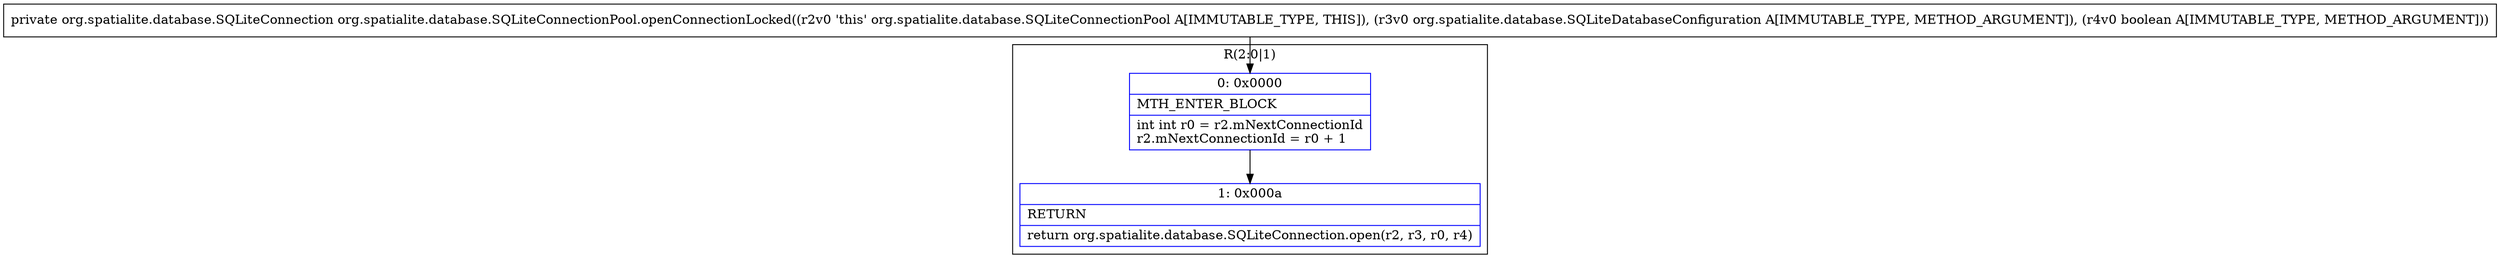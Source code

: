 digraph "CFG fororg.spatialite.database.SQLiteConnectionPool.openConnectionLocked(Lorg\/spatialite\/database\/SQLiteDatabaseConfiguration;Z)Lorg\/spatialite\/database\/SQLiteConnection;" {
subgraph cluster_Region_953744223 {
label = "R(2:0|1)";
node [shape=record,color=blue];
Node_0 [shape=record,label="{0\:\ 0x0000|MTH_ENTER_BLOCK\l|int int r0 = r2.mNextConnectionId\lr2.mNextConnectionId = r0 + 1\l}"];
Node_1 [shape=record,label="{1\:\ 0x000a|RETURN\l|return org.spatialite.database.SQLiteConnection.open(r2, r3, r0, r4)\l}"];
}
MethodNode[shape=record,label="{private org.spatialite.database.SQLiteConnection org.spatialite.database.SQLiteConnectionPool.openConnectionLocked((r2v0 'this' org.spatialite.database.SQLiteConnectionPool A[IMMUTABLE_TYPE, THIS]), (r3v0 org.spatialite.database.SQLiteDatabaseConfiguration A[IMMUTABLE_TYPE, METHOD_ARGUMENT]), (r4v0 boolean A[IMMUTABLE_TYPE, METHOD_ARGUMENT])) }"];
MethodNode -> Node_0;
Node_0 -> Node_1;
}

